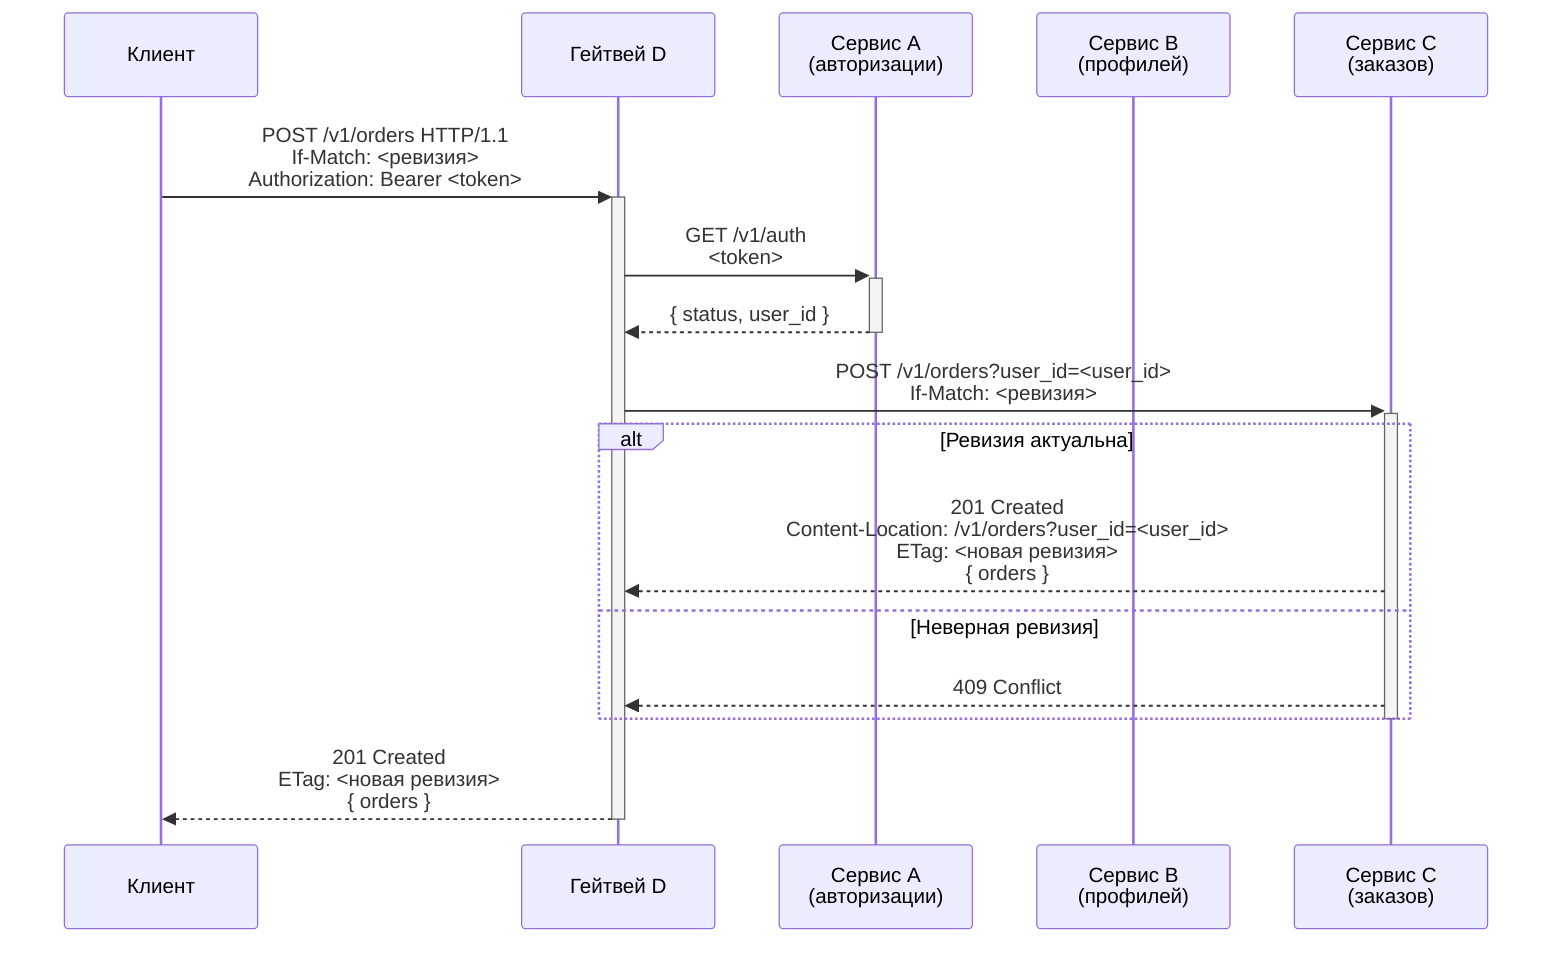 sequenceDiagram
    participant U as Клиент
    participant D as Гейтвей D
    participant A as Сервис A<br/>(авторизации)
    participant B as Сервис B<br/>(профилей)
    participant C as Сервис C<br/>(заказов)
    U->>+D: POST /v1/orders HTTP/1.1<br/>If-Match: #60;ревизия#62;<br/>Authorization: Bearer #60;token#62;
    D->>+A: GET /v1/auth<br/><token>
    A-->>-D: { status, user_id }
    D->>+C: POST /v1/orders?user_id=#60;user_id#62;<br/>If-Match: #60;ревизия#62;
    alt Ревизия актуальна
        C-->>D: 201 Created<br/>Content-Location: /v1/orders?user_id=<user_id><br/>ETag: #60;новая ревизия#62;<br/>{ orders }
    else Неверная ревизия
        C-->>D: 409 Conflict
    end
    deactivate C
    D-->>-U: 201 Created<br/>ETag: #60;новая ревизия#62;<br/>{ orders }